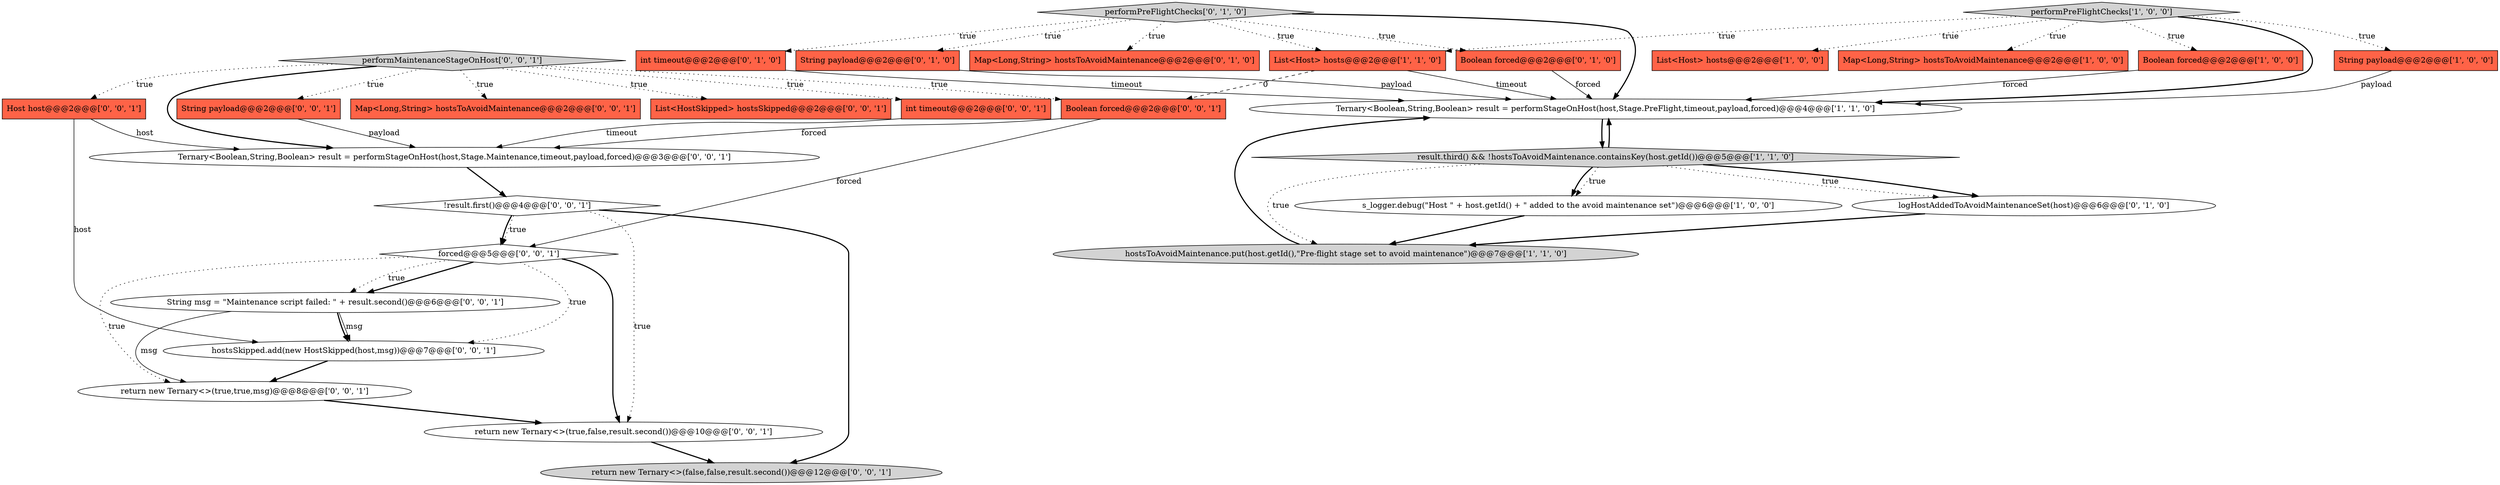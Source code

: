 digraph {
20 [style = filled, label = "Map<Long,String> hostsToAvoidMaintenance@@@2@@@['0', '0', '1']", fillcolor = tomato, shape = box image = "AAA0AAABBB3BBB"];
11 [style = filled, label = "logHostAddedToAvoidMaintenanceSet(host)@@@6@@@['0', '1', '0']", fillcolor = white, shape = ellipse image = "AAA0AAABBB2BBB"];
15 [style = filled, label = "int timeout@@@2@@@['0', '1', '0']", fillcolor = tomato, shape = box image = "AAA0AAABBB2BBB"];
27 [style = filled, label = "List<HostSkipped> hostsSkipped@@@2@@@['0', '0', '1']", fillcolor = tomato, shape = box image = "AAA0AAABBB3BBB"];
21 [style = filled, label = "Host host@@@2@@@['0', '0', '1']", fillcolor = tomato, shape = box image = "AAA0AAABBB3BBB"];
30 [style = filled, label = "hostsSkipped.add(new HostSkipped(host,msg))@@@7@@@['0', '0', '1']", fillcolor = white, shape = ellipse image = "AAA0AAABBB3BBB"];
6 [style = filled, label = "List<Host> hosts@@@2@@@['1', '0', '0']", fillcolor = tomato, shape = box image = "AAA0AAABBB1BBB"];
13 [style = filled, label = "String payload@@@2@@@['0', '1', '0']", fillcolor = tomato, shape = box image = "AAA0AAABBB2BBB"];
1 [style = filled, label = "hostsToAvoidMaintenance.put(host.getId(),\"Pre-flight stage set to avoid maintenance\")@@@7@@@['1', '1', '0']", fillcolor = lightgray, shape = ellipse image = "AAA0AAABBB1BBB"];
29 [style = filled, label = "return new Ternary<>(true,true,msg)@@@8@@@['0', '0', '1']", fillcolor = white, shape = ellipse image = "AAA0AAABBB3BBB"];
14 [style = filled, label = "Boolean forced@@@2@@@['0', '1', '0']", fillcolor = tomato, shape = box image = "AAA0AAABBB2BBB"];
18 [style = filled, label = "return new Ternary<>(false,false,result.second())@@@12@@@['0', '0', '1']", fillcolor = lightgray, shape = ellipse image = "AAA0AAABBB3BBB"];
28 [style = filled, label = "Boolean forced@@@2@@@['0', '0', '1']", fillcolor = tomato, shape = box image = "AAA0AAABBB3BBB"];
16 [style = filled, label = "performMaintenanceStageOnHost['0', '0', '1']", fillcolor = lightgray, shape = diamond image = "AAA0AAABBB3BBB"];
8 [style = filled, label = "Map<Long,String> hostsToAvoidMaintenance@@@2@@@['1', '0', '0']", fillcolor = tomato, shape = box image = "AAA0AAABBB1BBB"];
22 [style = filled, label = "return new Ternary<>(true,false,result.second())@@@10@@@['0', '0', '1']", fillcolor = white, shape = ellipse image = "AAA0AAABBB3BBB"];
5 [style = filled, label = "Boolean forced@@@2@@@['1', '0', '0']", fillcolor = tomato, shape = box image = "AAA0AAABBB1BBB"];
23 [style = filled, label = "Ternary<Boolean,String,Boolean> result = performStageOnHost(host,Stage.Maintenance,timeout,payload,forced)@@@3@@@['0', '0', '1']", fillcolor = white, shape = ellipse image = "AAA0AAABBB3BBB"];
12 [style = filled, label = "Map<Long,String> hostsToAvoidMaintenance@@@2@@@['0', '1', '0']", fillcolor = tomato, shape = box image = "AAA0AAABBB2BBB"];
0 [style = filled, label = "result.third() && !hostsToAvoidMaintenance.containsKey(host.getId())@@@5@@@['1', '1', '0']", fillcolor = lightgray, shape = diamond image = "AAA0AAABBB1BBB"];
4 [style = filled, label = "Ternary<Boolean,String,Boolean> result = performStageOnHost(host,Stage.PreFlight,timeout,payload,forced)@@@4@@@['1', '1', '0']", fillcolor = white, shape = ellipse image = "AAA0AAABBB1BBB"];
7 [style = filled, label = "String payload@@@2@@@['1', '0', '0']", fillcolor = tomato, shape = box image = "AAA0AAABBB1BBB"];
17 [style = filled, label = "String payload@@@2@@@['0', '0', '1']", fillcolor = tomato, shape = box image = "AAA0AAABBB3BBB"];
9 [style = filled, label = "List<Host> hosts@@@2@@@['1', '1', '0']", fillcolor = tomato, shape = box image = "AAA0AAABBB1BBB"];
10 [style = filled, label = "performPreFlightChecks['0', '1', '0']", fillcolor = lightgray, shape = diamond image = "AAA0AAABBB2BBB"];
26 [style = filled, label = "forced@@@5@@@['0', '0', '1']", fillcolor = white, shape = diamond image = "AAA0AAABBB3BBB"];
19 [style = filled, label = "int timeout@@@2@@@['0', '0', '1']", fillcolor = tomato, shape = box image = "AAA0AAABBB3BBB"];
25 [style = filled, label = "!result.first()@@@4@@@['0', '0', '1']", fillcolor = white, shape = diamond image = "AAA0AAABBB3BBB"];
24 [style = filled, label = "String msg = \"Maintenance script failed: \" + result.second()@@@6@@@['0', '0', '1']", fillcolor = white, shape = ellipse image = "AAA0AAABBB3BBB"];
2 [style = filled, label = "s_logger.debug(\"Host \" + host.getId() + \" added to the avoid maintenance set\")@@@6@@@['1', '0', '0']", fillcolor = white, shape = ellipse image = "AAA0AAABBB1BBB"];
3 [style = filled, label = "performPreFlightChecks['1', '0', '0']", fillcolor = lightgray, shape = diamond image = "AAA0AAABBB1BBB"];
0->2 [style = dotted, label="true"];
26->29 [style = dotted, label="true"];
16->28 [style = dotted, label="true"];
13->4 [style = solid, label="payload"];
26->22 [style = bold, label=""];
26->24 [style = bold, label=""];
0->1 [style = dotted, label="true"];
23->25 [style = bold, label=""];
5->4 [style = solid, label="forced"];
0->4 [style = bold, label=""];
10->13 [style = dotted, label="true"];
16->20 [style = dotted, label="true"];
28->26 [style = solid, label="forced"];
10->12 [style = dotted, label="true"];
14->4 [style = solid, label="forced"];
24->29 [style = solid, label="msg"];
25->26 [style = bold, label=""];
3->8 [style = dotted, label="true"];
9->4 [style = solid, label="timeout"];
11->1 [style = bold, label=""];
25->26 [style = dotted, label="true"];
25->22 [style = dotted, label="true"];
7->4 [style = solid, label="payload"];
25->18 [style = bold, label=""];
24->30 [style = bold, label=""];
0->11 [style = bold, label=""];
26->30 [style = dotted, label="true"];
24->30 [style = solid, label="msg"];
16->27 [style = dotted, label="true"];
9->28 [style = dashed, label="0"];
15->4 [style = solid, label="timeout"];
16->23 [style = bold, label=""];
26->24 [style = dotted, label="true"];
10->4 [style = bold, label=""];
17->23 [style = solid, label="payload"];
2->1 [style = bold, label=""];
3->6 [style = dotted, label="true"];
16->21 [style = dotted, label="true"];
0->11 [style = dotted, label="true"];
22->18 [style = bold, label=""];
1->4 [style = bold, label=""];
19->23 [style = solid, label="timeout"];
28->23 [style = solid, label="forced"];
29->22 [style = bold, label=""];
3->7 [style = dotted, label="true"];
0->2 [style = bold, label=""];
21->23 [style = solid, label="host"];
10->15 [style = dotted, label="true"];
3->9 [style = dotted, label="true"];
3->5 [style = dotted, label="true"];
16->17 [style = dotted, label="true"];
10->14 [style = dotted, label="true"];
10->9 [style = dotted, label="true"];
3->4 [style = bold, label=""];
4->0 [style = bold, label=""];
21->30 [style = solid, label="host"];
30->29 [style = bold, label=""];
16->19 [style = dotted, label="true"];
}
